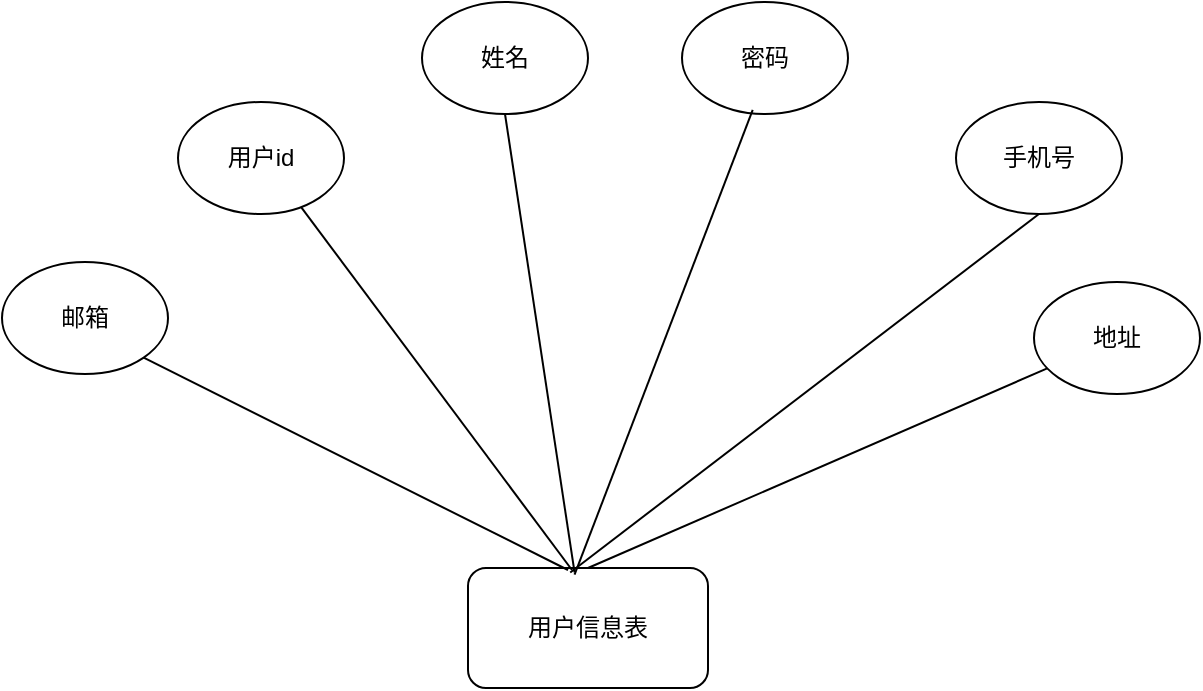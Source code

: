 <mxfile version="26.1.1">
  <diagram name="第 1 页" id="eioi6IR22n0Cp8u_qar-">
    <mxGraphModel dx="1647" dy="848" grid="0" gridSize="10" guides="1" tooltips="1" connect="1" arrows="1" fold="1" page="1" pageScale="1" pageWidth="827" pageHeight="1169" math="0" shadow="0">
      <root>
        <mxCell id="0" />
        <mxCell id="1" parent="0" />
        <mxCell id="v2oY_wWWvYNtSlGIq01c-2" value="用户id" style="ellipse;whiteSpace=wrap;html=1;" vertex="1" parent="1">
          <mxGeometry x="187" y="204" width="83" height="56" as="geometry" />
        </mxCell>
        <mxCell id="v2oY_wWWvYNtSlGIq01c-3" value="用户信息表" style="rounded=1;whiteSpace=wrap;html=1;" vertex="1" parent="1">
          <mxGeometry x="332" y="437" width="120" height="60" as="geometry" />
        </mxCell>
        <mxCell id="v2oY_wWWvYNtSlGIq01c-5" value="姓名" style="ellipse;whiteSpace=wrap;html=1;" vertex="1" parent="1">
          <mxGeometry x="309" y="154" width="83" height="56" as="geometry" />
        </mxCell>
        <mxCell id="v2oY_wWWvYNtSlGIq01c-6" value="密码" style="ellipse;whiteSpace=wrap;html=1;" vertex="1" parent="1">
          <mxGeometry x="439" y="154" width="83" height="56" as="geometry" />
        </mxCell>
        <mxCell id="v2oY_wWWvYNtSlGIq01c-7" value="手机号" style="ellipse;whiteSpace=wrap;html=1;" vertex="1" parent="1">
          <mxGeometry x="576" y="204" width="83" height="56" as="geometry" />
        </mxCell>
        <mxCell id="v2oY_wWWvYNtSlGIq01c-8" value="地址" style="ellipse;whiteSpace=wrap;html=1;" vertex="1" parent="1">
          <mxGeometry x="615" y="294" width="83" height="56" as="geometry" />
        </mxCell>
        <mxCell id="v2oY_wWWvYNtSlGIq01c-9" value="邮箱" style="ellipse;whiteSpace=wrap;html=1;" vertex="1" parent="1">
          <mxGeometry x="99" y="284" width="83" height="56" as="geometry" />
        </mxCell>
        <mxCell id="v2oY_wWWvYNtSlGIq01c-11" value="" style="endArrow=none;html=1;rounded=0;entryX=1;entryY=1;entryDx=0;entryDy=0;" edge="1" parent="1" target="v2oY_wWWvYNtSlGIq01c-9">
          <mxGeometry width="50" height="50" relative="1" as="geometry">
            <mxPoint x="382" y="438" as="sourcePoint" />
            <mxPoint x="393" y="390" as="targetPoint" />
          </mxGeometry>
        </mxCell>
        <mxCell id="v2oY_wWWvYNtSlGIq01c-12" value="" style="endArrow=none;html=1;rounded=0;entryX=0.744;entryY=0.943;entryDx=0;entryDy=0;entryPerimeter=0;" edge="1" parent="1" target="v2oY_wWWvYNtSlGIq01c-2">
          <mxGeometry width="50" height="50" relative="1" as="geometry">
            <mxPoint x="384" y="438" as="sourcePoint" />
            <mxPoint x="180" y="342" as="targetPoint" />
          </mxGeometry>
        </mxCell>
        <mxCell id="v2oY_wWWvYNtSlGIq01c-13" value="" style="endArrow=none;html=1;rounded=0;entryX=0.5;entryY=1;entryDx=0;entryDy=0;exitX=0.444;exitY=0.037;exitDx=0;exitDy=0;exitPerimeter=0;" edge="1" parent="1" source="v2oY_wWWvYNtSlGIq01c-3" target="v2oY_wWWvYNtSlGIq01c-5">
          <mxGeometry width="50" height="50" relative="1" as="geometry">
            <mxPoint x="394" y="448" as="sourcePoint" />
            <mxPoint x="259" y="267" as="targetPoint" />
          </mxGeometry>
        </mxCell>
        <mxCell id="v2oY_wWWvYNtSlGIq01c-14" value="" style="endArrow=none;html=1;rounded=0;entryX=0.426;entryY=0.963;entryDx=0;entryDy=0;exitX=0.444;exitY=0.056;exitDx=0;exitDy=0;exitPerimeter=0;entryPerimeter=0;" edge="1" parent="1" source="v2oY_wWWvYNtSlGIq01c-3" target="v2oY_wWWvYNtSlGIq01c-6">
          <mxGeometry width="50" height="50" relative="1" as="geometry">
            <mxPoint x="394" y="451" as="sourcePoint" />
            <mxPoint x="361" y="220" as="targetPoint" />
          </mxGeometry>
        </mxCell>
        <mxCell id="v2oY_wWWvYNtSlGIq01c-15" value="" style="endArrow=none;html=1;rounded=0;entryX=0.5;entryY=1;entryDx=0;entryDy=0;exitX=0.426;exitY=0.037;exitDx=0;exitDy=0;exitPerimeter=0;" edge="1" parent="1" source="v2oY_wWWvYNtSlGIq01c-3" target="v2oY_wWWvYNtSlGIq01c-7">
          <mxGeometry width="50" height="50" relative="1" as="geometry">
            <mxPoint x="394" y="452" as="sourcePoint" />
            <mxPoint x="484" y="218" as="targetPoint" />
          </mxGeometry>
        </mxCell>
        <mxCell id="v2oY_wWWvYNtSlGIq01c-16" value="" style="endArrow=none;html=1;rounded=0;exitX=0.5;exitY=0;exitDx=0;exitDy=0;" edge="1" parent="1" source="v2oY_wWWvYNtSlGIq01c-3" target="v2oY_wWWvYNtSlGIq01c-8">
          <mxGeometry width="50" height="50" relative="1" as="geometry">
            <mxPoint x="392" y="451" as="sourcePoint" />
            <mxPoint x="628" y="270" as="targetPoint" />
          </mxGeometry>
        </mxCell>
      </root>
    </mxGraphModel>
  </diagram>
</mxfile>
